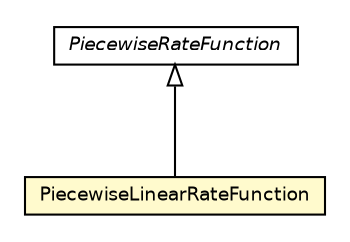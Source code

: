 #!/usr/local/bin/dot
#
# Class diagram 
# Generated by UMLGraph version 5.4 (http://www.umlgraph.org/)
#

digraph G {
	edge [fontname="Helvetica",fontsize=10,labelfontname="Helvetica",labelfontsize=10];
	node [fontname="Helvetica",fontsize=10,shape=plaintext];
	nodesep=0.25;
	ranksep=0.5;
	// jsl.modeling.elements.variable.nhpp.PiecewiseRateFunction
	c147114 [label=<<table title="jsl.modeling.elements.variable.nhpp.PiecewiseRateFunction" border="0" cellborder="1" cellspacing="0" cellpadding="2" port="p" href="./PiecewiseRateFunction.html">
		<tr><td><table border="0" cellspacing="0" cellpadding="1">
<tr><td align="center" balign="center"><font face="Helvetica-Oblique"> PiecewiseRateFunction </font></td></tr>
		</table></td></tr>
		</table>>, URL="./PiecewiseRateFunction.html", fontname="Helvetica", fontcolor="black", fontsize=9.0];
	// jsl.modeling.elements.variable.nhpp.PiecewiseLinearRateFunction
	c147115 [label=<<table title="jsl.modeling.elements.variable.nhpp.PiecewiseLinearRateFunction" border="0" cellborder="1" cellspacing="0" cellpadding="2" port="p" bgcolor="lemonChiffon" href="./PiecewiseLinearRateFunction.html">
		<tr><td><table border="0" cellspacing="0" cellpadding="1">
<tr><td align="center" balign="center"> PiecewiseLinearRateFunction </td></tr>
		</table></td></tr>
		</table>>, URL="./PiecewiseLinearRateFunction.html", fontname="Helvetica", fontcolor="black", fontsize=9.0];
	//jsl.modeling.elements.variable.nhpp.PiecewiseLinearRateFunction extends jsl.modeling.elements.variable.nhpp.PiecewiseRateFunction
	c147114:p -> c147115:p [dir=back,arrowtail=empty];
}

